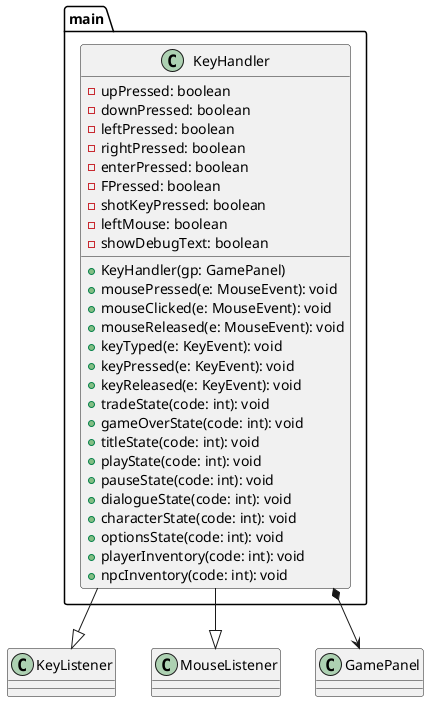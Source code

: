 @startuml KeyHandler

package main {
    class KeyHandler {
        - upPressed: boolean
        - downPressed: boolean
        - leftPressed: boolean
        - rightPressed: boolean
        - enterPressed: boolean
        - FPressed: boolean
        - shotKeyPressed: boolean
        - leftMouse: boolean
        - showDebugText: boolean

        + KeyHandler(gp: GamePanel)
        + mousePressed(e: MouseEvent): void
        + mouseClicked(e: MouseEvent): void
        + mouseReleased(e: MouseEvent): void
        + keyTyped(e: KeyEvent): void
        + keyPressed(e: KeyEvent): void
        + keyReleased(e: KeyEvent): void
        + tradeState(code: int): void
        + gameOverState(code: int): void
        + titleState(code: int): void
        + playState(code: int): void
        + pauseState(code: int): void
        + dialogueState(code: int): void
        + characterState(code: int): void
        + optionsState(code: int): void
        + playerInventory(code: int): void
        + npcInventory(code: int): void
    }
}

KeyHandler --|> KeyListener
KeyHandler --|> MouseListener
KeyHandler *--> GamePanel

@enduml
